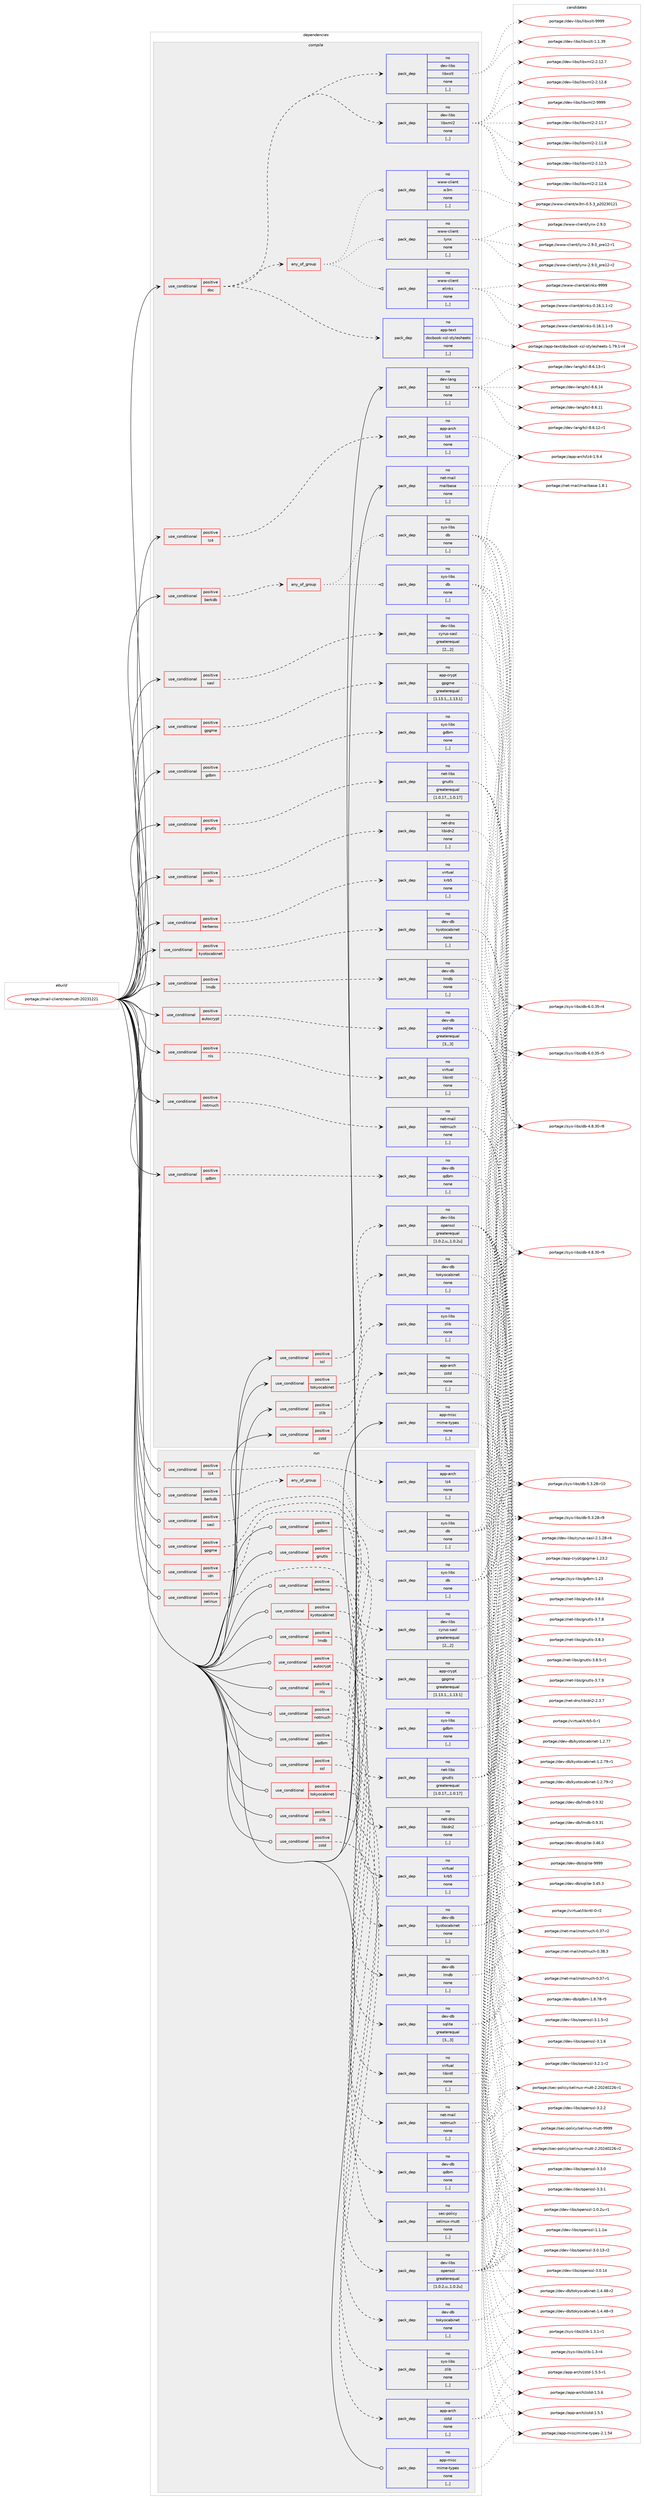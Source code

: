 digraph prolog {

# *************
# Graph options
# *************

newrank=true;
concentrate=true;
compound=true;
graph [rankdir=LR,fontname=Helvetica,fontsize=10,ranksep=1.5];#, ranksep=2.5, nodesep=0.2];
edge  [arrowhead=vee];
node  [fontname=Helvetica,fontsize=10];

# **********
# The ebuild
# **********

subgraph cluster_leftcol {
color=gray;
rank=same;
label=<<i>ebuild</i>>;
id [label="portage://mail-client/neomutt-20231221", color=red, width=4, href="../mail-client/neomutt-20231221.svg"];
}

# ****************
# The dependencies
# ****************

subgraph cluster_midcol {
color=gray;
label=<<i>dependencies</i>>;
subgraph cluster_compile {
fillcolor="#eeeeee";
style=filled;
label=<<i>compile</i>>;
subgraph cond68108 {
dependency271128 [label=<<TABLE BORDER="0" CELLBORDER="1" CELLSPACING="0" CELLPADDING="4"><TR><TD ROWSPAN="3" CELLPADDING="10">use_conditional</TD></TR><TR><TD>positive</TD></TR><TR><TD>autocrypt</TD></TR></TABLE>>, shape=none, color=red];
subgraph pack200829 {
dependency271129 [label=<<TABLE BORDER="0" CELLBORDER="1" CELLSPACING="0" CELLPADDING="4" WIDTH="220"><TR><TD ROWSPAN="6" CELLPADDING="30">pack_dep</TD></TR><TR><TD WIDTH="110">no</TD></TR><TR><TD>dev-db</TD></TR><TR><TD>sqlite</TD></TR><TR><TD>greaterequal</TD></TR><TR><TD>[3,,,3]</TD></TR></TABLE>>, shape=none, color=blue];
}
dependency271128:e -> dependency271129:w [weight=20,style="dashed",arrowhead="vee"];
}
id:e -> dependency271128:w [weight=20,style="solid",arrowhead="vee"];
subgraph cond68109 {
dependency271130 [label=<<TABLE BORDER="0" CELLBORDER="1" CELLSPACING="0" CELLPADDING="4"><TR><TD ROWSPAN="3" CELLPADDING="10">use_conditional</TD></TR><TR><TD>positive</TD></TR><TR><TD>berkdb</TD></TR></TABLE>>, shape=none, color=red];
subgraph any2038 {
dependency271131 [label=<<TABLE BORDER="0" CELLBORDER="1" CELLSPACING="0" CELLPADDING="4"><TR><TD CELLPADDING="10">any_of_group</TD></TR></TABLE>>, shape=none, color=red];subgraph pack200830 {
dependency271132 [label=<<TABLE BORDER="0" CELLBORDER="1" CELLSPACING="0" CELLPADDING="4" WIDTH="220"><TR><TD ROWSPAN="6" CELLPADDING="30">pack_dep</TD></TR><TR><TD WIDTH="110">no</TD></TR><TR><TD>sys-libs</TD></TR><TR><TD>db</TD></TR><TR><TD>none</TD></TR><TR><TD>[,,]</TD></TR></TABLE>>, shape=none, color=blue];
}
dependency271131:e -> dependency271132:w [weight=20,style="dotted",arrowhead="oinv"];
subgraph pack200831 {
dependency271133 [label=<<TABLE BORDER="0" CELLBORDER="1" CELLSPACING="0" CELLPADDING="4" WIDTH="220"><TR><TD ROWSPAN="6" CELLPADDING="30">pack_dep</TD></TR><TR><TD WIDTH="110">no</TD></TR><TR><TD>sys-libs</TD></TR><TR><TD>db</TD></TR><TR><TD>none</TD></TR><TR><TD>[,,]</TD></TR></TABLE>>, shape=none, color=blue];
}
dependency271131:e -> dependency271133:w [weight=20,style="dotted",arrowhead="oinv"];
}
dependency271130:e -> dependency271131:w [weight=20,style="dashed",arrowhead="vee"];
}
id:e -> dependency271130:w [weight=20,style="solid",arrowhead="vee"];
subgraph cond68110 {
dependency271134 [label=<<TABLE BORDER="0" CELLBORDER="1" CELLSPACING="0" CELLPADDING="4"><TR><TD ROWSPAN="3" CELLPADDING="10">use_conditional</TD></TR><TR><TD>positive</TD></TR><TR><TD>doc</TD></TR></TABLE>>, shape=none, color=red];
subgraph pack200832 {
dependency271135 [label=<<TABLE BORDER="0" CELLBORDER="1" CELLSPACING="0" CELLPADDING="4" WIDTH="220"><TR><TD ROWSPAN="6" CELLPADDING="30">pack_dep</TD></TR><TR><TD WIDTH="110">no</TD></TR><TR><TD>dev-libs</TD></TR><TR><TD>libxml2</TD></TR><TR><TD>none</TD></TR><TR><TD>[,,]</TD></TR></TABLE>>, shape=none, color=blue];
}
dependency271134:e -> dependency271135:w [weight=20,style="dashed",arrowhead="vee"];
subgraph pack200833 {
dependency271136 [label=<<TABLE BORDER="0" CELLBORDER="1" CELLSPACING="0" CELLPADDING="4" WIDTH="220"><TR><TD ROWSPAN="6" CELLPADDING="30">pack_dep</TD></TR><TR><TD WIDTH="110">no</TD></TR><TR><TD>dev-libs</TD></TR><TR><TD>libxslt</TD></TR><TR><TD>none</TD></TR><TR><TD>[,,]</TD></TR></TABLE>>, shape=none, color=blue];
}
dependency271134:e -> dependency271136:w [weight=20,style="dashed",arrowhead="vee"];
subgraph pack200834 {
dependency271137 [label=<<TABLE BORDER="0" CELLBORDER="1" CELLSPACING="0" CELLPADDING="4" WIDTH="220"><TR><TD ROWSPAN="6" CELLPADDING="30">pack_dep</TD></TR><TR><TD WIDTH="110">no</TD></TR><TR><TD>app-text</TD></TR><TR><TD>docbook-xsl-stylesheets</TD></TR><TR><TD>none</TD></TR><TR><TD>[,,]</TD></TR></TABLE>>, shape=none, color=blue];
}
dependency271134:e -> dependency271137:w [weight=20,style="dashed",arrowhead="vee"];
subgraph any2039 {
dependency271138 [label=<<TABLE BORDER="0" CELLBORDER="1" CELLSPACING="0" CELLPADDING="4"><TR><TD CELLPADDING="10">any_of_group</TD></TR></TABLE>>, shape=none, color=red];subgraph pack200835 {
dependency271139 [label=<<TABLE BORDER="0" CELLBORDER="1" CELLSPACING="0" CELLPADDING="4" WIDTH="220"><TR><TD ROWSPAN="6" CELLPADDING="30">pack_dep</TD></TR><TR><TD WIDTH="110">no</TD></TR><TR><TD>www-client</TD></TR><TR><TD>lynx</TD></TR><TR><TD>none</TD></TR><TR><TD>[,,]</TD></TR></TABLE>>, shape=none, color=blue];
}
dependency271138:e -> dependency271139:w [weight=20,style="dotted",arrowhead="oinv"];
subgraph pack200836 {
dependency271140 [label=<<TABLE BORDER="0" CELLBORDER="1" CELLSPACING="0" CELLPADDING="4" WIDTH="220"><TR><TD ROWSPAN="6" CELLPADDING="30">pack_dep</TD></TR><TR><TD WIDTH="110">no</TD></TR><TR><TD>www-client</TD></TR><TR><TD>w3m</TD></TR><TR><TD>none</TD></TR><TR><TD>[,,]</TD></TR></TABLE>>, shape=none, color=blue];
}
dependency271138:e -> dependency271140:w [weight=20,style="dotted",arrowhead="oinv"];
subgraph pack200837 {
dependency271141 [label=<<TABLE BORDER="0" CELLBORDER="1" CELLSPACING="0" CELLPADDING="4" WIDTH="220"><TR><TD ROWSPAN="6" CELLPADDING="30">pack_dep</TD></TR><TR><TD WIDTH="110">no</TD></TR><TR><TD>www-client</TD></TR><TR><TD>elinks</TD></TR><TR><TD>none</TD></TR><TR><TD>[,,]</TD></TR></TABLE>>, shape=none, color=blue];
}
dependency271138:e -> dependency271141:w [weight=20,style="dotted",arrowhead="oinv"];
}
dependency271134:e -> dependency271138:w [weight=20,style="dashed",arrowhead="vee"];
}
id:e -> dependency271134:w [weight=20,style="solid",arrowhead="vee"];
subgraph cond68111 {
dependency271142 [label=<<TABLE BORDER="0" CELLBORDER="1" CELLSPACING="0" CELLPADDING="4"><TR><TD ROWSPAN="3" CELLPADDING="10">use_conditional</TD></TR><TR><TD>positive</TD></TR><TR><TD>gdbm</TD></TR></TABLE>>, shape=none, color=red];
subgraph pack200838 {
dependency271143 [label=<<TABLE BORDER="0" CELLBORDER="1" CELLSPACING="0" CELLPADDING="4" WIDTH="220"><TR><TD ROWSPAN="6" CELLPADDING="30">pack_dep</TD></TR><TR><TD WIDTH="110">no</TD></TR><TR><TD>sys-libs</TD></TR><TR><TD>gdbm</TD></TR><TR><TD>none</TD></TR><TR><TD>[,,]</TD></TR></TABLE>>, shape=none, color=blue];
}
dependency271142:e -> dependency271143:w [weight=20,style="dashed",arrowhead="vee"];
}
id:e -> dependency271142:w [weight=20,style="solid",arrowhead="vee"];
subgraph cond68112 {
dependency271144 [label=<<TABLE BORDER="0" CELLBORDER="1" CELLSPACING="0" CELLPADDING="4"><TR><TD ROWSPAN="3" CELLPADDING="10">use_conditional</TD></TR><TR><TD>positive</TD></TR><TR><TD>gnutls</TD></TR></TABLE>>, shape=none, color=red];
subgraph pack200839 {
dependency271145 [label=<<TABLE BORDER="0" CELLBORDER="1" CELLSPACING="0" CELLPADDING="4" WIDTH="220"><TR><TD ROWSPAN="6" CELLPADDING="30">pack_dep</TD></TR><TR><TD WIDTH="110">no</TD></TR><TR><TD>net-libs</TD></TR><TR><TD>gnutls</TD></TR><TR><TD>greaterequal</TD></TR><TR><TD>[1.0.17,,,1.0.17]</TD></TR></TABLE>>, shape=none, color=blue];
}
dependency271144:e -> dependency271145:w [weight=20,style="dashed",arrowhead="vee"];
}
id:e -> dependency271144:w [weight=20,style="solid",arrowhead="vee"];
subgraph cond68113 {
dependency271146 [label=<<TABLE BORDER="0" CELLBORDER="1" CELLSPACING="0" CELLPADDING="4"><TR><TD ROWSPAN="3" CELLPADDING="10">use_conditional</TD></TR><TR><TD>positive</TD></TR><TR><TD>gpgme</TD></TR></TABLE>>, shape=none, color=red];
subgraph pack200840 {
dependency271147 [label=<<TABLE BORDER="0" CELLBORDER="1" CELLSPACING="0" CELLPADDING="4" WIDTH="220"><TR><TD ROWSPAN="6" CELLPADDING="30">pack_dep</TD></TR><TR><TD WIDTH="110">no</TD></TR><TR><TD>app-crypt</TD></TR><TR><TD>gpgme</TD></TR><TR><TD>greaterequal</TD></TR><TR><TD>[1.13.1,,,1.13.1]</TD></TR></TABLE>>, shape=none, color=blue];
}
dependency271146:e -> dependency271147:w [weight=20,style="dashed",arrowhead="vee"];
}
id:e -> dependency271146:w [weight=20,style="solid",arrowhead="vee"];
subgraph cond68114 {
dependency271148 [label=<<TABLE BORDER="0" CELLBORDER="1" CELLSPACING="0" CELLPADDING="4"><TR><TD ROWSPAN="3" CELLPADDING="10">use_conditional</TD></TR><TR><TD>positive</TD></TR><TR><TD>idn</TD></TR></TABLE>>, shape=none, color=red];
subgraph pack200841 {
dependency271149 [label=<<TABLE BORDER="0" CELLBORDER="1" CELLSPACING="0" CELLPADDING="4" WIDTH="220"><TR><TD ROWSPAN="6" CELLPADDING="30">pack_dep</TD></TR><TR><TD WIDTH="110">no</TD></TR><TR><TD>net-dns</TD></TR><TR><TD>libidn2</TD></TR><TR><TD>none</TD></TR><TR><TD>[,,]</TD></TR></TABLE>>, shape=none, color=blue];
}
dependency271148:e -> dependency271149:w [weight=20,style="dashed",arrowhead="vee"];
}
id:e -> dependency271148:w [weight=20,style="solid",arrowhead="vee"];
subgraph cond68115 {
dependency271150 [label=<<TABLE BORDER="0" CELLBORDER="1" CELLSPACING="0" CELLPADDING="4"><TR><TD ROWSPAN="3" CELLPADDING="10">use_conditional</TD></TR><TR><TD>positive</TD></TR><TR><TD>kerberos</TD></TR></TABLE>>, shape=none, color=red];
subgraph pack200842 {
dependency271151 [label=<<TABLE BORDER="0" CELLBORDER="1" CELLSPACING="0" CELLPADDING="4" WIDTH="220"><TR><TD ROWSPAN="6" CELLPADDING="30">pack_dep</TD></TR><TR><TD WIDTH="110">no</TD></TR><TR><TD>virtual</TD></TR><TR><TD>krb5</TD></TR><TR><TD>none</TD></TR><TR><TD>[,,]</TD></TR></TABLE>>, shape=none, color=blue];
}
dependency271150:e -> dependency271151:w [weight=20,style="dashed",arrowhead="vee"];
}
id:e -> dependency271150:w [weight=20,style="solid",arrowhead="vee"];
subgraph cond68116 {
dependency271152 [label=<<TABLE BORDER="0" CELLBORDER="1" CELLSPACING="0" CELLPADDING="4"><TR><TD ROWSPAN="3" CELLPADDING="10">use_conditional</TD></TR><TR><TD>positive</TD></TR><TR><TD>kyotocabinet</TD></TR></TABLE>>, shape=none, color=red];
subgraph pack200843 {
dependency271153 [label=<<TABLE BORDER="0" CELLBORDER="1" CELLSPACING="0" CELLPADDING="4" WIDTH="220"><TR><TD ROWSPAN="6" CELLPADDING="30">pack_dep</TD></TR><TR><TD WIDTH="110">no</TD></TR><TR><TD>dev-db</TD></TR><TR><TD>kyotocabinet</TD></TR><TR><TD>none</TD></TR><TR><TD>[,,]</TD></TR></TABLE>>, shape=none, color=blue];
}
dependency271152:e -> dependency271153:w [weight=20,style="dashed",arrowhead="vee"];
}
id:e -> dependency271152:w [weight=20,style="solid",arrowhead="vee"];
subgraph cond68117 {
dependency271154 [label=<<TABLE BORDER="0" CELLBORDER="1" CELLSPACING="0" CELLPADDING="4"><TR><TD ROWSPAN="3" CELLPADDING="10">use_conditional</TD></TR><TR><TD>positive</TD></TR><TR><TD>lmdb</TD></TR></TABLE>>, shape=none, color=red];
subgraph pack200844 {
dependency271155 [label=<<TABLE BORDER="0" CELLBORDER="1" CELLSPACING="0" CELLPADDING="4" WIDTH="220"><TR><TD ROWSPAN="6" CELLPADDING="30">pack_dep</TD></TR><TR><TD WIDTH="110">no</TD></TR><TR><TD>dev-db</TD></TR><TR><TD>lmdb</TD></TR><TR><TD>none</TD></TR><TR><TD>[,,]</TD></TR></TABLE>>, shape=none, color=blue];
}
dependency271154:e -> dependency271155:w [weight=20,style="dashed",arrowhead="vee"];
}
id:e -> dependency271154:w [weight=20,style="solid",arrowhead="vee"];
subgraph cond68118 {
dependency271156 [label=<<TABLE BORDER="0" CELLBORDER="1" CELLSPACING="0" CELLPADDING="4"><TR><TD ROWSPAN="3" CELLPADDING="10">use_conditional</TD></TR><TR><TD>positive</TD></TR><TR><TD>lz4</TD></TR></TABLE>>, shape=none, color=red];
subgraph pack200845 {
dependency271157 [label=<<TABLE BORDER="0" CELLBORDER="1" CELLSPACING="0" CELLPADDING="4" WIDTH="220"><TR><TD ROWSPAN="6" CELLPADDING="30">pack_dep</TD></TR><TR><TD WIDTH="110">no</TD></TR><TR><TD>app-arch</TD></TR><TR><TD>lz4</TD></TR><TR><TD>none</TD></TR><TR><TD>[,,]</TD></TR></TABLE>>, shape=none, color=blue];
}
dependency271156:e -> dependency271157:w [weight=20,style="dashed",arrowhead="vee"];
}
id:e -> dependency271156:w [weight=20,style="solid",arrowhead="vee"];
subgraph cond68119 {
dependency271158 [label=<<TABLE BORDER="0" CELLBORDER="1" CELLSPACING="0" CELLPADDING="4"><TR><TD ROWSPAN="3" CELLPADDING="10">use_conditional</TD></TR><TR><TD>positive</TD></TR><TR><TD>nls</TD></TR></TABLE>>, shape=none, color=red];
subgraph pack200846 {
dependency271159 [label=<<TABLE BORDER="0" CELLBORDER="1" CELLSPACING="0" CELLPADDING="4" WIDTH="220"><TR><TD ROWSPAN="6" CELLPADDING="30">pack_dep</TD></TR><TR><TD WIDTH="110">no</TD></TR><TR><TD>virtual</TD></TR><TR><TD>libintl</TD></TR><TR><TD>none</TD></TR><TR><TD>[,,]</TD></TR></TABLE>>, shape=none, color=blue];
}
dependency271158:e -> dependency271159:w [weight=20,style="dashed",arrowhead="vee"];
}
id:e -> dependency271158:w [weight=20,style="solid",arrowhead="vee"];
subgraph cond68120 {
dependency271160 [label=<<TABLE BORDER="0" CELLBORDER="1" CELLSPACING="0" CELLPADDING="4"><TR><TD ROWSPAN="3" CELLPADDING="10">use_conditional</TD></TR><TR><TD>positive</TD></TR><TR><TD>notmuch</TD></TR></TABLE>>, shape=none, color=red];
subgraph pack200847 {
dependency271161 [label=<<TABLE BORDER="0" CELLBORDER="1" CELLSPACING="0" CELLPADDING="4" WIDTH="220"><TR><TD ROWSPAN="6" CELLPADDING="30">pack_dep</TD></TR><TR><TD WIDTH="110">no</TD></TR><TR><TD>net-mail</TD></TR><TR><TD>notmuch</TD></TR><TR><TD>none</TD></TR><TR><TD>[,,]</TD></TR></TABLE>>, shape=none, color=blue];
}
dependency271160:e -> dependency271161:w [weight=20,style="dashed",arrowhead="vee"];
}
id:e -> dependency271160:w [weight=20,style="solid",arrowhead="vee"];
subgraph cond68121 {
dependency271162 [label=<<TABLE BORDER="0" CELLBORDER="1" CELLSPACING="0" CELLPADDING="4"><TR><TD ROWSPAN="3" CELLPADDING="10">use_conditional</TD></TR><TR><TD>positive</TD></TR><TR><TD>qdbm</TD></TR></TABLE>>, shape=none, color=red];
subgraph pack200848 {
dependency271163 [label=<<TABLE BORDER="0" CELLBORDER="1" CELLSPACING="0" CELLPADDING="4" WIDTH="220"><TR><TD ROWSPAN="6" CELLPADDING="30">pack_dep</TD></TR><TR><TD WIDTH="110">no</TD></TR><TR><TD>dev-db</TD></TR><TR><TD>qdbm</TD></TR><TR><TD>none</TD></TR><TR><TD>[,,]</TD></TR></TABLE>>, shape=none, color=blue];
}
dependency271162:e -> dependency271163:w [weight=20,style="dashed",arrowhead="vee"];
}
id:e -> dependency271162:w [weight=20,style="solid",arrowhead="vee"];
subgraph cond68122 {
dependency271164 [label=<<TABLE BORDER="0" CELLBORDER="1" CELLSPACING="0" CELLPADDING="4"><TR><TD ROWSPAN="3" CELLPADDING="10">use_conditional</TD></TR><TR><TD>positive</TD></TR><TR><TD>sasl</TD></TR></TABLE>>, shape=none, color=red];
subgraph pack200849 {
dependency271165 [label=<<TABLE BORDER="0" CELLBORDER="1" CELLSPACING="0" CELLPADDING="4" WIDTH="220"><TR><TD ROWSPAN="6" CELLPADDING="30">pack_dep</TD></TR><TR><TD WIDTH="110">no</TD></TR><TR><TD>dev-libs</TD></TR><TR><TD>cyrus-sasl</TD></TR><TR><TD>greaterequal</TD></TR><TR><TD>[2,,,2]</TD></TR></TABLE>>, shape=none, color=blue];
}
dependency271164:e -> dependency271165:w [weight=20,style="dashed",arrowhead="vee"];
}
id:e -> dependency271164:w [weight=20,style="solid",arrowhead="vee"];
subgraph cond68123 {
dependency271166 [label=<<TABLE BORDER="0" CELLBORDER="1" CELLSPACING="0" CELLPADDING="4"><TR><TD ROWSPAN="3" CELLPADDING="10">use_conditional</TD></TR><TR><TD>positive</TD></TR><TR><TD>ssl</TD></TR></TABLE>>, shape=none, color=red];
subgraph pack200850 {
dependency271167 [label=<<TABLE BORDER="0" CELLBORDER="1" CELLSPACING="0" CELLPADDING="4" WIDTH="220"><TR><TD ROWSPAN="6" CELLPADDING="30">pack_dep</TD></TR><TR><TD WIDTH="110">no</TD></TR><TR><TD>dev-libs</TD></TR><TR><TD>openssl</TD></TR><TR><TD>greaterequal</TD></TR><TR><TD>[1.0.2,u,,1.0.2u]</TD></TR></TABLE>>, shape=none, color=blue];
}
dependency271166:e -> dependency271167:w [weight=20,style="dashed",arrowhead="vee"];
}
id:e -> dependency271166:w [weight=20,style="solid",arrowhead="vee"];
subgraph cond68124 {
dependency271168 [label=<<TABLE BORDER="0" CELLBORDER="1" CELLSPACING="0" CELLPADDING="4"><TR><TD ROWSPAN="3" CELLPADDING="10">use_conditional</TD></TR><TR><TD>positive</TD></TR><TR><TD>tokyocabinet</TD></TR></TABLE>>, shape=none, color=red];
subgraph pack200851 {
dependency271169 [label=<<TABLE BORDER="0" CELLBORDER="1" CELLSPACING="0" CELLPADDING="4" WIDTH="220"><TR><TD ROWSPAN="6" CELLPADDING="30">pack_dep</TD></TR><TR><TD WIDTH="110">no</TD></TR><TR><TD>dev-db</TD></TR><TR><TD>tokyocabinet</TD></TR><TR><TD>none</TD></TR><TR><TD>[,,]</TD></TR></TABLE>>, shape=none, color=blue];
}
dependency271168:e -> dependency271169:w [weight=20,style="dashed",arrowhead="vee"];
}
id:e -> dependency271168:w [weight=20,style="solid",arrowhead="vee"];
subgraph cond68125 {
dependency271170 [label=<<TABLE BORDER="0" CELLBORDER="1" CELLSPACING="0" CELLPADDING="4"><TR><TD ROWSPAN="3" CELLPADDING="10">use_conditional</TD></TR><TR><TD>positive</TD></TR><TR><TD>zlib</TD></TR></TABLE>>, shape=none, color=red];
subgraph pack200852 {
dependency271171 [label=<<TABLE BORDER="0" CELLBORDER="1" CELLSPACING="0" CELLPADDING="4" WIDTH="220"><TR><TD ROWSPAN="6" CELLPADDING="30">pack_dep</TD></TR><TR><TD WIDTH="110">no</TD></TR><TR><TD>sys-libs</TD></TR><TR><TD>zlib</TD></TR><TR><TD>none</TD></TR><TR><TD>[,,]</TD></TR></TABLE>>, shape=none, color=blue];
}
dependency271170:e -> dependency271171:w [weight=20,style="dashed",arrowhead="vee"];
}
id:e -> dependency271170:w [weight=20,style="solid",arrowhead="vee"];
subgraph cond68126 {
dependency271172 [label=<<TABLE BORDER="0" CELLBORDER="1" CELLSPACING="0" CELLPADDING="4"><TR><TD ROWSPAN="3" CELLPADDING="10">use_conditional</TD></TR><TR><TD>positive</TD></TR><TR><TD>zstd</TD></TR></TABLE>>, shape=none, color=red];
subgraph pack200853 {
dependency271173 [label=<<TABLE BORDER="0" CELLBORDER="1" CELLSPACING="0" CELLPADDING="4" WIDTH="220"><TR><TD ROWSPAN="6" CELLPADDING="30">pack_dep</TD></TR><TR><TD WIDTH="110">no</TD></TR><TR><TD>app-arch</TD></TR><TR><TD>zstd</TD></TR><TR><TD>none</TD></TR><TR><TD>[,,]</TD></TR></TABLE>>, shape=none, color=blue];
}
dependency271172:e -> dependency271173:w [weight=20,style="dashed",arrowhead="vee"];
}
id:e -> dependency271172:w [weight=20,style="solid",arrowhead="vee"];
subgraph pack200854 {
dependency271174 [label=<<TABLE BORDER="0" CELLBORDER="1" CELLSPACING="0" CELLPADDING="4" WIDTH="220"><TR><TD ROWSPAN="6" CELLPADDING="30">pack_dep</TD></TR><TR><TD WIDTH="110">no</TD></TR><TR><TD>app-misc</TD></TR><TR><TD>mime-types</TD></TR><TR><TD>none</TD></TR><TR><TD>[,,]</TD></TR></TABLE>>, shape=none, color=blue];
}
id:e -> dependency271174:w [weight=20,style="solid",arrowhead="vee"];
subgraph pack200855 {
dependency271175 [label=<<TABLE BORDER="0" CELLBORDER="1" CELLSPACING="0" CELLPADDING="4" WIDTH="220"><TR><TD ROWSPAN="6" CELLPADDING="30">pack_dep</TD></TR><TR><TD WIDTH="110">no</TD></TR><TR><TD>dev-lang</TD></TR><TR><TD>tcl</TD></TR><TR><TD>none</TD></TR><TR><TD>[,,]</TD></TR></TABLE>>, shape=none, color=blue];
}
id:e -> dependency271175:w [weight=20,style="solid",arrowhead="vee"];
subgraph pack200856 {
dependency271176 [label=<<TABLE BORDER="0" CELLBORDER="1" CELLSPACING="0" CELLPADDING="4" WIDTH="220"><TR><TD ROWSPAN="6" CELLPADDING="30">pack_dep</TD></TR><TR><TD WIDTH="110">no</TD></TR><TR><TD>net-mail</TD></TR><TR><TD>mailbase</TD></TR><TR><TD>none</TD></TR><TR><TD>[,,]</TD></TR></TABLE>>, shape=none, color=blue];
}
id:e -> dependency271176:w [weight=20,style="solid",arrowhead="vee"];
}
subgraph cluster_compileandrun {
fillcolor="#eeeeee";
style=filled;
label=<<i>compile and run</i>>;
}
subgraph cluster_run {
fillcolor="#eeeeee";
style=filled;
label=<<i>run</i>>;
subgraph cond68127 {
dependency271177 [label=<<TABLE BORDER="0" CELLBORDER="1" CELLSPACING="0" CELLPADDING="4"><TR><TD ROWSPAN="3" CELLPADDING="10">use_conditional</TD></TR><TR><TD>positive</TD></TR><TR><TD>autocrypt</TD></TR></TABLE>>, shape=none, color=red];
subgraph pack200857 {
dependency271178 [label=<<TABLE BORDER="0" CELLBORDER="1" CELLSPACING="0" CELLPADDING="4" WIDTH="220"><TR><TD ROWSPAN="6" CELLPADDING="30">pack_dep</TD></TR><TR><TD WIDTH="110">no</TD></TR><TR><TD>dev-db</TD></TR><TR><TD>sqlite</TD></TR><TR><TD>greaterequal</TD></TR><TR><TD>[3,,,3]</TD></TR></TABLE>>, shape=none, color=blue];
}
dependency271177:e -> dependency271178:w [weight=20,style="dashed",arrowhead="vee"];
}
id:e -> dependency271177:w [weight=20,style="solid",arrowhead="odot"];
subgraph cond68128 {
dependency271179 [label=<<TABLE BORDER="0" CELLBORDER="1" CELLSPACING="0" CELLPADDING="4"><TR><TD ROWSPAN="3" CELLPADDING="10">use_conditional</TD></TR><TR><TD>positive</TD></TR><TR><TD>berkdb</TD></TR></TABLE>>, shape=none, color=red];
subgraph any2040 {
dependency271180 [label=<<TABLE BORDER="0" CELLBORDER="1" CELLSPACING="0" CELLPADDING="4"><TR><TD CELLPADDING="10">any_of_group</TD></TR></TABLE>>, shape=none, color=red];subgraph pack200858 {
dependency271181 [label=<<TABLE BORDER="0" CELLBORDER="1" CELLSPACING="0" CELLPADDING="4" WIDTH="220"><TR><TD ROWSPAN="6" CELLPADDING="30">pack_dep</TD></TR><TR><TD WIDTH="110">no</TD></TR><TR><TD>sys-libs</TD></TR><TR><TD>db</TD></TR><TR><TD>none</TD></TR><TR><TD>[,,]</TD></TR></TABLE>>, shape=none, color=blue];
}
dependency271180:e -> dependency271181:w [weight=20,style="dotted",arrowhead="oinv"];
subgraph pack200859 {
dependency271182 [label=<<TABLE BORDER="0" CELLBORDER="1" CELLSPACING="0" CELLPADDING="4" WIDTH="220"><TR><TD ROWSPAN="6" CELLPADDING="30">pack_dep</TD></TR><TR><TD WIDTH="110">no</TD></TR><TR><TD>sys-libs</TD></TR><TR><TD>db</TD></TR><TR><TD>none</TD></TR><TR><TD>[,,]</TD></TR></TABLE>>, shape=none, color=blue];
}
dependency271180:e -> dependency271182:w [weight=20,style="dotted",arrowhead="oinv"];
}
dependency271179:e -> dependency271180:w [weight=20,style="dashed",arrowhead="vee"];
}
id:e -> dependency271179:w [weight=20,style="solid",arrowhead="odot"];
subgraph cond68129 {
dependency271183 [label=<<TABLE BORDER="0" CELLBORDER="1" CELLSPACING="0" CELLPADDING="4"><TR><TD ROWSPAN="3" CELLPADDING="10">use_conditional</TD></TR><TR><TD>positive</TD></TR><TR><TD>gdbm</TD></TR></TABLE>>, shape=none, color=red];
subgraph pack200860 {
dependency271184 [label=<<TABLE BORDER="0" CELLBORDER="1" CELLSPACING="0" CELLPADDING="4" WIDTH="220"><TR><TD ROWSPAN="6" CELLPADDING="30">pack_dep</TD></TR><TR><TD WIDTH="110">no</TD></TR><TR><TD>sys-libs</TD></TR><TR><TD>gdbm</TD></TR><TR><TD>none</TD></TR><TR><TD>[,,]</TD></TR></TABLE>>, shape=none, color=blue];
}
dependency271183:e -> dependency271184:w [weight=20,style="dashed",arrowhead="vee"];
}
id:e -> dependency271183:w [weight=20,style="solid",arrowhead="odot"];
subgraph cond68130 {
dependency271185 [label=<<TABLE BORDER="0" CELLBORDER="1" CELLSPACING="0" CELLPADDING="4"><TR><TD ROWSPAN="3" CELLPADDING="10">use_conditional</TD></TR><TR><TD>positive</TD></TR><TR><TD>gnutls</TD></TR></TABLE>>, shape=none, color=red];
subgraph pack200861 {
dependency271186 [label=<<TABLE BORDER="0" CELLBORDER="1" CELLSPACING="0" CELLPADDING="4" WIDTH="220"><TR><TD ROWSPAN="6" CELLPADDING="30">pack_dep</TD></TR><TR><TD WIDTH="110">no</TD></TR><TR><TD>net-libs</TD></TR><TR><TD>gnutls</TD></TR><TR><TD>greaterequal</TD></TR><TR><TD>[1.0.17,,,1.0.17]</TD></TR></TABLE>>, shape=none, color=blue];
}
dependency271185:e -> dependency271186:w [weight=20,style="dashed",arrowhead="vee"];
}
id:e -> dependency271185:w [weight=20,style="solid",arrowhead="odot"];
subgraph cond68131 {
dependency271187 [label=<<TABLE BORDER="0" CELLBORDER="1" CELLSPACING="0" CELLPADDING="4"><TR><TD ROWSPAN="3" CELLPADDING="10">use_conditional</TD></TR><TR><TD>positive</TD></TR><TR><TD>gpgme</TD></TR></TABLE>>, shape=none, color=red];
subgraph pack200862 {
dependency271188 [label=<<TABLE BORDER="0" CELLBORDER="1" CELLSPACING="0" CELLPADDING="4" WIDTH="220"><TR><TD ROWSPAN="6" CELLPADDING="30">pack_dep</TD></TR><TR><TD WIDTH="110">no</TD></TR><TR><TD>app-crypt</TD></TR><TR><TD>gpgme</TD></TR><TR><TD>greaterequal</TD></TR><TR><TD>[1.13.1,,,1.13.1]</TD></TR></TABLE>>, shape=none, color=blue];
}
dependency271187:e -> dependency271188:w [weight=20,style="dashed",arrowhead="vee"];
}
id:e -> dependency271187:w [weight=20,style="solid",arrowhead="odot"];
subgraph cond68132 {
dependency271189 [label=<<TABLE BORDER="0" CELLBORDER="1" CELLSPACING="0" CELLPADDING="4"><TR><TD ROWSPAN="3" CELLPADDING="10">use_conditional</TD></TR><TR><TD>positive</TD></TR><TR><TD>idn</TD></TR></TABLE>>, shape=none, color=red];
subgraph pack200863 {
dependency271190 [label=<<TABLE BORDER="0" CELLBORDER="1" CELLSPACING="0" CELLPADDING="4" WIDTH="220"><TR><TD ROWSPAN="6" CELLPADDING="30">pack_dep</TD></TR><TR><TD WIDTH="110">no</TD></TR><TR><TD>net-dns</TD></TR><TR><TD>libidn2</TD></TR><TR><TD>none</TD></TR><TR><TD>[,,]</TD></TR></TABLE>>, shape=none, color=blue];
}
dependency271189:e -> dependency271190:w [weight=20,style="dashed",arrowhead="vee"];
}
id:e -> dependency271189:w [weight=20,style="solid",arrowhead="odot"];
subgraph cond68133 {
dependency271191 [label=<<TABLE BORDER="0" CELLBORDER="1" CELLSPACING="0" CELLPADDING="4"><TR><TD ROWSPAN="3" CELLPADDING="10">use_conditional</TD></TR><TR><TD>positive</TD></TR><TR><TD>kerberos</TD></TR></TABLE>>, shape=none, color=red];
subgraph pack200864 {
dependency271192 [label=<<TABLE BORDER="0" CELLBORDER="1" CELLSPACING="0" CELLPADDING="4" WIDTH="220"><TR><TD ROWSPAN="6" CELLPADDING="30">pack_dep</TD></TR><TR><TD WIDTH="110">no</TD></TR><TR><TD>virtual</TD></TR><TR><TD>krb5</TD></TR><TR><TD>none</TD></TR><TR><TD>[,,]</TD></TR></TABLE>>, shape=none, color=blue];
}
dependency271191:e -> dependency271192:w [weight=20,style="dashed",arrowhead="vee"];
}
id:e -> dependency271191:w [weight=20,style="solid",arrowhead="odot"];
subgraph cond68134 {
dependency271193 [label=<<TABLE BORDER="0" CELLBORDER="1" CELLSPACING="0" CELLPADDING="4"><TR><TD ROWSPAN="3" CELLPADDING="10">use_conditional</TD></TR><TR><TD>positive</TD></TR><TR><TD>kyotocabinet</TD></TR></TABLE>>, shape=none, color=red];
subgraph pack200865 {
dependency271194 [label=<<TABLE BORDER="0" CELLBORDER="1" CELLSPACING="0" CELLPADDING="4" WIDTH="220"><TR><TD ROWSPAN="6" CELLPADDING="30">pack_dep</TD></TR><TR><TD WIDTH="110">no</TD></TR><TR><TD>dev-db</TD></TR><TR><TD>kyotocabinet</TD></TR><TR><TD>none</TD></TR><TR><TD>[,,]</TD></TR></TABLE>>, shape=none, color=blue];
}
dependency271193:e -> dependency271194:w [weight=20,style="dashed",arrowhead="vee"];
}
id:e -> dependency271193:w [weight=20,style="solid",arrowhead="odot"];
subgraph cond68135 {
dependency271195 [label=<<TABLE BORDER="0" CELLBORDER="1" CELLSPACING="0" CELLPADDING="4"><TR><TD ROWSPAN="3" CELLPADDING="10">use_conditional</TD></TR><TR><TD>positive</TD></TR><TR><TD>lmdb</TD></TR></TABLE>>, shape=none, color=red];
subgraph pack200866 {
dependency271196 [label=<<TABLE BORDER="0" CELLBORDER="1" CELLSPACING="0" CELLPADDING="4" WIDTH="220"><TR><TD ROWSPAN="6" CELLPADDING="30">pack_dep</TD></TR><TR><TD WIDTH="110">no</TD></TR><TR><TD>dev-db</TD></TR><TR><TD>lmdb</TD></TR><TR><TD>none</TD></TR><TR><TD>[,,]</TD></TR></TABLE>>, shape=none, color=blue];
}
dependency271195:e -> dependency271196:w [weight=20,style="dashed",arrowhead="vee"];
}
id:e -> dependency271195:w [weight=20,style="solid",arrowhead="odot"];
subgraph cond68136 {
dependency271197 [label=<<TABLE BORDER="0" CELLBORDER="1" CELLSPACING="0" CELLPADDING="4"><TR><TD ROWSPAN="3" CELLPADDING="10">use_conditional</TD></TR><TR><TD>positive</TD></TR><TR><TD>lz4</TD></TR></TABLE>>, shape=none, color=red];
subgraph pack200867 {
dependency271198 [label=<<TABLE BORDER="0" CELLBORDER="1" CELLSPACING="0" CELLPADDING="4" WIDTH="220"><TR><TD ROWSPAN="6" CELLPADDING="30">pack_dep</TD></TR><TR><TD WIDTH="110">no</TD></TR><TR><TD>app-arch</TD></TR><TR><TD>lz4</TD></TR><TR><TD>none</TD></TR><TR><TD>[,,]</TD></TR></TABLE>>, shape=none, color=blue];
}
dependency271197:e -> dependency271198:w [weight=20,style="dashed",arrowhead="vee"];
}
id:e -> dependency271197:w [weight=20,style="solid",arrowhead="odot"];
subgraph cond68137 {
dependency271199 [label=<<TABLE BORDER="0" CELLBORDER="1" CELLSPACING="0" CELLPADDING="4"><TR><TD ROWSPAN="3" CELLPADDING="10">use_conditional</TD></TR><TR><TD>positive</TD></TR><TR><TD>nls</TD></TR></TABLE>>, shape=none, color=red];
subgraph pack200868 {
dependency271200 [label=<<TABLE BORDER="0" CELLBORDER="1" CELLSPACING="0" CELLPADDING="4" WIDTH="220"><TR><TD ROWSPAN="6" CELLPADDING="30">pack_dep</TD></TR><TR><TD WIDTH="110">no</TD></TR><TR><TD>virtual</TD></TR><TR><TD>libintl</TD></TR><TR><TD>none</TD></TR><TR><TD>[,,]</TD></TR></TABLE>>, shape=none, color=blue];
}
dependency271199:e -> dependency271200:w [weight=20,style="dashed",arrowhead="vee"];
}
id:e -> dependency271199:w [weight=20,style="solid",arrowhead="odot"];
subgraph cond68138 {
dependency271201 [label=<<TABLE BORDER="0" CELLBORDER="1" CELLSPACING="0" CELLPADDING="4"><TR><TD ROWSPAN="3" CELLPADDING="10">use_conditional</TD></TR><TR><TD>positive</TD></TR><TR><TD>notmuch</TD></TR></TABLE>>, shape=none, color=red];
subgraph pack200869 {
dependency271202 [label=<<TABLE BORDER="0" CELLBORDER="1" CELLSPACING="0" CELLPADDING="4" WIDTH="220"><TR><TD ROWSPAN="6" CELLPADDING="30">pack_dep</TD></TR><TR><TD WIDTH="110">no</TD></TR><TR><TD>net-mail</TD></TR><TR><TD>notmuch</TD></TR><TR><TD>none</TD></TR><TR><TD>[,,]</TD></TR></TABLE>>, shape=none, color=blue];
}
dependency271201:e -> dependency271202:w [weight=20,style="dashed",arrowhead="vee"];
}
id:e -> dependency271201:w [weight=20,style="solid",arrowhead="odot"];
subgraph cond68139 {
dependency271203 [label=<<TABLE BORDER="0" CELLBORDER="1" CELLSPACING="0" CELLPADDING="4"><TR><TD ROWSPAN="3" CELLPADDING="10">use_conditional</TD></TR><TR><TD>positive</TD></TR><TR><TD>qdbm</TD></TR></TABLE>>, shape=none, color=red];
subgraph pack200870 {
dependency271204 [label=<<TABLE BORDER="0" CELLBORDER="1" CELLSPACING="0" CELLPADDING="4" WIDTH="220"><TR><TD ROWSPAN="6" CELLPADDING="30">pack_dep</TD></TR><TR><TD WIDTH="110">no</TD></TR><TR><TD>dev-db</TD></TR><TR><TD>qdbm</TD></TR><TR><TD>none</TD></TR><TR><TD>[,,]</TD></TR></TABLE>>, shape=none, color=blue];
}
dependency271203:e -> dependency271204:w [weight=20,style="dashed",arrowhead="vee"];
}
id:e -> dependency271203:w [weight=20,style="solid",arrowhead="odot"];
subgraph cond68140 {
dependency271205 [label=<<TABLE BORDER="0" CELLBORDER="1" CELLSPACING="0" CELLPADDING="4"><TR><TD ROWSPAN="3" CELLPADDING="10">use_conditional</TD></TR><TR><TD>positive</TD></TR><TR><TD>sasl</TD></TR></TABLE>>, shape=none, color=red];
subgraph pack200871 {
dependency271206 [label=<<TABLE BORDER="0" CELLBORDER="1" CELLSPACING="0" CELLPADDING="4" WIDTH="220"><TR><TD ROWSPAN="6" CELLPADDING="30">pack_dep</TD></TR><TR><TD WIDTH="110">no</TD></TR><TR><TD>dev-libs</TD></TR><TR><TD>cyrus-sasl</TD></TR><TR><TD>greaterequal</TD></TR><TR><TD>[2,,,2]</TD></TR></TABLE>>, shape=none, color=blue];
}
dependency271205:e -> dependency271206:w [weight=20,style="dashed",arrowhead="vee"];
}
id:e -> dependency271205:w [weight=20,style="solid",arrowhead="odot"];
subgraph cond68141 {
dependency271207 [label=<<TABLE BORDER="0" CELLBORDER="1" CELLSPACING="0" CELLPADDING="4"><TR><TD ROWSPAN="3" CELLPADDING="10">use_conditional</TD></TR><TR><TD>positive</TD></TR><TR><TD>selinux</TD></TR></TABLE>>, shape=none, color=red];
subgraph pack200872 {
dependency271208 [label=<<TABLE BORDER="0" CELLBORDER="1" CELLSPACING="0" CELLPADDING="4" WIDTH="220"><TR><TD ROWSPAN="6" CELLPADDING="30">pack_dep</TD></TR><TR><TD WIDTH="110">no</TD></TR><TR><TD>sec-policy</TD></TR><TR><TD>selinux-mutt</TD></TR><TR><TD>none</TD></TR><TR><TD>[,,]</TD></TR></TABLE>>, shape=none, color=blue];
}
dependency271207:e -> dependency271208:w [weight=20,style="dashed",arrowhead="vee"];
}
id:e -> dependency271207:w [weight=20,style="solid",arrowhead="odot"];
subgraph cond68142 {
dependency271209 [label=<<TABLE BORDER="0" CELLBORDER="1" CELLSPACING="0" CELLPADDING="4"><TR><TD ROWSPAN="3" CELLPADDING="10">use_conditional</TD></TR><TR><TD>positive</TD></TR><TR><TD>ssl</TD></TR></TABLE>>, shape=none, color=red];
subgraph pack200873 {
dependency271210 [label=<<TABLE BORDER="0" CELLBORDER="1" CELLSPACING="0" CELLPADDING="4" WIDTH="220"><TR><TD ROWSPAN="6" CELLPADDING="30">pack_dep</TD></TR><TR><TD WIDTH="110">no</TD></TR><TR><TD>dev-libs</TD></TR><TR><TD>openssl</TD></TR><TR><TD>greaterequal</TD></TR><TR><TD>[1.0.2,u,,1.0.2u]</TD></TR></TABLE>>, shape=none, color=blue];
}
dependency271209:e -> dependency271210:w [weight=20,style="dashed",arrowhead="vee"];
}
id:e -> dependency271209:w [weight=20,style="solid",arrowhead="odot"];
subgraph cond68143 {
dependency271211 [label=<<TABLE BORDER="0" CELLBORDER="1" CELLSPACING="0" CELLPADDING="4"><TR><TD ROWSPAN="3" CELLPADDING="10">use_conditional</TD></TR><TR><TD>positive</TD></TR><TR><TD>tokyocabinet</TD></TR></TABLE>>, shape=none, color=red];
subgraph pack200874 {
dependency271212 [label=<<TABLE BORDER="0" CELLBORDER="1" CELLSPACING="0" CELLPADDING="4" WIDTH="220"><TR><TD ROWSPAN="6" CELLPADDING="30">pack_dep</TD></TR><TR><TD WIDTH="110">no</TD></TR><TR><TD>dev-db</TD></TR><TR><TD>tokyocabinet</TD></TR><TR><TD>none</TD></TR><TR><TD>[,,]</TD></TR></TABLE>>, shape=none, color=blue];
}
dependency271211:e -> dependency271212:w [weight=20,style="dashed",arrowhead="vee"];
}
id:e -> dependency271211:w [weight=20,style="solid",arrowhead="odot"];
subgraph cond68144 {
dependency271213 [label=<<TABLE BORDER="0" CELLBORDER="1" CELLSPACING="0" CELLPADDING="4"><TR><TD ROWSPAN="3" CELLPADDING="10">use_conditional</TD></TR><TR><TD>positive</TD></TR><TR><TD>zlib</TD></TR></TABLE>>, shape=none, color=red];
subgraph pack200875 {
dependency271214 [label=<<TABLE BORDER="0" CELLBORDER="1" CELLSPACING="0" CELLPADDING="4" WIDTH="220"><TR><TD ROWSPAN="6" CELLPADDING="30">pack_dep</TD></TR><TR><TD WIDTH="110">no</TD></TR><TR><TD>sys-libs</TD></TR><TR><TD>zlib</TD></TR><TR><TD>none</TD></TR><TR><TD>[,,]</TD></TR></TABLE>>, shape=none, color=blue];
}
dependency271213:e -> dependency271214:w [weight=20,style="dashed",arrowhead="vee"];
}
id:e -> dependency271213:w [weight=20,style="solid",arrowhead="odot"];
subgraph cond68145 {
dependency271215 [label=<<TABLE BORDER="0" CELLBORDER="1" CELLSPACING="0" CELLPADDING="4"><TR><TD ROWSPAN="3" CELLPADDING="10">use_conditional</TD></TR><TR><TD>positive</TD></TR><TR><TD>zstd</TD></TR></TABLE>>, shape=none, color=red];
subgraph pack200876 {
dependency271216 [label=<<TABLE BORDER="0" CELLBORDER="1" CELLSPACING="0" CELLPADDING="4" WIDTH="220"><TR><TD ROWSPAN="6" CELLPADDING="30">pack_dep</TD></TR><TR><TD WIDTH="110">no</TD></TR><TR><TD>app-arch</TD></TR><TR><TD>zstd</TD></TR><TR><TD>none</TD></TR><TR><TD>[,,]</TD></TR></TABLE>>, shape=none, color=blue];
}
dependency271215:e -> dependency271216:w [weight=20,style="dashed",arrowhead="vee"];
}
id:e -> dependency271215:w [weight=20,style="solid",arrowhead="odot"];
subgraph pack200877 {
dependency271217 [label=<<TABLE BORDER="0" CELLBORDER="1" CELLSPACING="0" CELLPADDING="4" WIDTH="220"><TR><TD ROWSPAN="6" CELLPADDING="30">pack_dep</TD></TR><TR><TD WIDTH="110">no</TD></TR><TR><TD>app-misc</TD></TR><TR><TD>mime-types</TD></TR><TR><TD>none</TD></TR><TR><TD>[,,]</TD></TR></TABLE>>, shape=none, color=blue];
}
id:e -> dependency271217:w [weight=20,style="solid",arrowhead="odot"];
}
}

# **************
# The candidates
# **************

subgraph cluster_choices {
rank=same;
color=gray;
label=<<i>candidates</i>>;

subgraph choice200829 {
color=black;
nodesep=1;
choice10010111845100984711511310810511610145514652534651 [label="portage://dev-db/sqlite-3.45.3", color=red, width=4,href="../dev-db/sqlite-3.45.3.svg"];
choice10010111845100984711511310810511610145514652544648 [label="portage://dev-db/sqlite-3.46.0", color=red, width=4,href="../dev-db/sqlite-3.46.0.svg"];
choice1001011184510098471151131081051161014557575757 [label="portage://dev-db/sqlite-9999", color=red, width=4,href="../dev-db/sqlite-9999.svg"];
dependency271129:e -> choice10010111845100984711511310810511610145514652534651:w [style=dotted,weight="100"];
dependency271129:e -> choice10010111845100984711511310810511610145514652544648:w [style=dotted,weight="100"];
dependency271129:e -> choice1001011184510098471151131081051161014557575757:w [style=dotted,weight="100"];
}
subgraph choice200830 {
color=black;
nodesep=1;
choice11512111545108105981154710098455246564651484511456 [label="portage://sys-libs/db-4.8.30-r8", color=red, width=4,href="../sys-libs/db-4.8.30-r8.svg"];
choice11512111545108105981154710098455246564651484511457 [label="portage://sys-libs/db-4.8.30-r9", color=red, width=4,href="../sys-libs/db-4.8.30-r9.svg"];
choice1151211154510810598115471009845534651465056451144948 [label="portage://sys-libs/db-5.3.28-r10", color=red, width=4,href="../sys-libs/db-5.3.28-r10.svg"];
choice11512111545108105981154710098455346514650564511457 [label="portage://sys-libs/db-5.3.28-r9", color=red, width=4,href="../sys-libs/db-5.3.28-r9.svg"];
choice11512111545108105981154710098455446484651534511452 [label="portage://sys-libs/db-6.0.35-r4", color=red, width=4,href="../sys-libs/db-6.0.35-r4.svg"];
choice11512111545108105981154710098455446484651534511453 [label="portage://sys-libs/db-6.0.35-r5", color=red, width=4,href="../sys-libs/db-6.0.35-r5.svg"];
dependency271132:e -> choice11512111545108105981154710098455246564651484511456:w [style=dotted,weight="100"];
dependency271132:e -> choice11512111545108105981154710098455246564651484511457:w [style=dotted,weight="100"];
dependency271132:e -> choice1151211154510810598115471009845534651465056451144948:w [style=dotted,weight="100"];
dependency271132:e -> choice11512111545108105981154710098455346514650564511457:w [style=dotted,weight="100"];
dependency271132:e -> choice11512111545108105981154710098455446484651534511452:w [style=dotted,weight="100"];
dependency271132:e -> choice11512111545108105981154710098455446484651534511453:w [style=dotted,weight="100"];
}
subgraph choice200831 {
color=black;
nodesep=1;
choice11512111545108105981154710098455246564651484511456 [label="portage://sys-libs/db-4.8.30-r8", color=red, width=4,href="../sys-libs/db-4.8.30-r8.svg"];
choice11512111545108105981154710098455246564651484511457 [label="portage://sys-libs/db-4.8.30-r9", color=red, width=4,href="../sys-libs/db-4.8.30-r9.svg"];
choice1151211154510810598115471009845534651465056451144948 [label="portage://sys-libs/db-5.3.28-r10", color=red, width=4,href="../sys-libs/db-5.3.28-r10.svg"];
choice11512111545108105981154710098455346514650564511457 [label="portage://sys-libs/db-5.3.28-r9", color=red, width=4,href="../sys-libs/db-5.3.28-r9.svg"];
choice11512111545108105981154710098455446484651534511452 [label="portage://sys-libs/db-6.0.35-r4", color=red, width=4,href="../sys-libs/db-6.0.35-r4.svg"];
choice11512111545108105981154710098455446484651534511453 [label="portage://sys-libs/db-6.0.35-r5", color=red, width=4,href="../sys-libs/db-6.0.35-r5.svg"];
dependency271133:e -> choice11512111545108105981154710098455246564651484511456:w [style=dotted,weight="100"];
dependency271133:e -> choice11512111545108105981154710098455246564651484511457:w [style=dotted,weight="100"];
dependency271133:e -> choice1151211154510810598115471009845534651465056451144948:w [style=dotted,weight="100"];
dependency271133:e -> choice11512111545108105981154710098455346514650564511457:w [style=dotted,weight="100"];
dependency271133:e -> choice11512111545108105981154710098455446484651534511452:w [style=dotted,weight="100"];
dependency271133:e -> choice11512111545108105981154710098455446484651534511453:w [style=dotted,weight="100"];
}
subgraph choice200832 {
color=black;
nodesep=1;
choice100101118451081059811547108105981201091085045504649494655 [label="portage://dev-libs/libxml2-2.11.7", color=red, width=4,href="../dev-libs/libxml2-2.11.7.svg"];
choice100101118451081059811547108105981201091085045504649494656 [label="portage://dev-libs/libxml2-2.11.8", color=red, width=4,href="../dev-libs/libxml2-2.11.8.svg"];
choice100101118451081059811547108105981201091085045504649504653 [label="portage://dev-libs/libxml2-2.12.5", color=red, width=4,href="../dev-libs/libxml2-2.12.5.svg"];
choice100101118451081059811547108105981201091085045504649504654 [label="portage://dev-libs/libxml2-2.12.6", color=red, width=4,href="../dev-libs/libxml2-2.12.6.svg"];
choice100101118451081059811547108105981201091085045504649504655 [label="portage://dev-libs/libxml2-2.12.7", color=red, width=4,href="../dev-libs/libxml2-2.12.7.svg"];
choice100101118451081059811547108105981201091085045504649504656 [label="portage://dev-libs/libxml2-2.12.8", color=red, width=4,href="../dev-libs/libxml2-2.12.8.svg"];
choice10010111845108105981154710810598120109108504557575757 [label="portage://dev-libs/libxml2-9999", color=red, width=4,href="../dev-libs/libxml2-9999.svg"];
dependency271135:e -> choice100101118451081059811547108105981201091085045504649494655:w [style=dotted,weight="100"];
dependency271135:e -> choice100101118451081059811547108105981201091085045504649494656:w [style=dotted,weight="100"];
dependency271135:e -> choice100101118451081059811547108105981201091085045504649504653:w [style=dotted,weight="100"];
dependency271135:e -> choice100101118451081059811547108105981201091085045504649504654:w [style=dotted,weight="100"];
dependency271135:e -> choice100101118451081059811547108105981201091085045504649504655:w [style=dotted,weight="100"];
dependency271135:e -> choice100101118451081059811547108105981201091085045504649504656:w [style=dotted,weight="100"];
dependency271135:e -> choice10010111845108105981154710810598120109108504557575757:w [style=dotted,weight="100"];
}
subgraph choice200833 {
color=black;
nodesep=1;
choice1001011184510810598115471081059812011510811645494649465157 [label="portage://dev-libs/libxslt-1.1.39", color=red, width=4,href="../dev-libs/libxslt-1.1.39.svg"];
choice100101118451081059811547108105981201151081164557575757 [label="portage://dev-libs/libxslt-9999", color=red, width=4,href="../dev-libs/libxslt-9999.svg"];
dependency271136:e -> choice1001011184510810598115471081059812011510811645494649465157:w [style=dotted,weight="100"];
dependency271136:e -> choice100101118451081059811547108105981201151081164557575757:w [style=dotted,weight="100"];
}
subgraph choice200834 {
color=black;
nodesep=1;
choice97112112451161011201164710011199981111111074512011510845115116121108101115104101101116115454946555746494511452 [label="portage://app-text/docbook-xsl-stylesheets-1.79.1-r4", color=red, width=4,href="../app-text/docbook-xsl-stylesheets-1.79.1-r4.svg"];
dependency271137:e -> choice97112112451161011201164710011199981111111074512011510845115116121108101115104101101116115454946555746494511452:w [style=dotted,weight="100"];
}
subgraph choice200835 {
color=black;
nodesep=1;
choice119119119459910810510111011647108121110120455046574648 [label="portage://www-client/lynx-2.9.0", color=red, width=4,href="../www-client/lynx-2.9.0.svg"];
choice1191191194599108105101110116471081211101204550465746489511211410149504511449 [label="portage://www-client/lynx-2.9.0_pre12-r1", color=red, width=4,href="../www-client/lynx-2.9.0_pre12-r1.svg"];
choice1191191194599108105101110116471081211101204550465746489511211410149504511450 [label="portage://www-client/lynx-2.9.0_pre12-r2", color=red, width=4,href="../www-client/lynx-2.9.0_pre12-r2.svg"];
dependency271139:e -> choice119119119459910810510111011647108121110120455046574648:w [style=dotted,weight="100"];
dependency271139:e -> choice1191191194599108105101110116471081211101204550465746489511211410149504511449:w [style=dotted,weight="100"];
dependency271139:e -> choice1191191194599108105101110116471081211101204550465746489511211410149504511450:w [style=dotted,weight="100"];
}
subgraph choice200836 {
color=black;
nodesep=1;
choice11911911945991081051011101164711951109454846534651951125048505148495049 [label="portage://www-client/w3m-0.5.3_p20230121", color=red, width=4,href="../www-client/w3m-0.5.3_p20230121.svg"];
dependency271140:e -> choice11911911945991081051011101164711951109454846534651951125048505148495049:w [style=dotted,weight="100"];
}
subgraph choice200837 {
color=black;
nodesep=1;
choice1191191194599108105101110116471011081051101071154548464954464946494511450 [label="portage://www-client/elinks-0.16.1.1-r2", color=red, width=4,href="../www-client/elinks-0.16.1.1-r2.svg"];
choice1191191194599108105101110116471011081051101071154548464954464946494511451 [label="portage://www-client/elinks-0.16.1.1-r3", color=red, width=4,href="../www-client/elinks-0.16.1.1-r3.svg"];
choice1191191194599108105101110116471011081051101071154557575757 [label="portage://www-client/elinks-9999", color=red, width=4,href="../www-client/elinks-9999.svg"];
dependency271141:e -> choice1191191194599108105101110116471011081051101071154548464954464946494511450:w [style=dotted,weight="100"];
dependency271141:e -> choice1191191194599108105101110116471011081051101071154548464954464946494511451:w [style=dotted,weight="100"];
dependency271141:e -> choice1191191194599108105101110116471011081051101071154557575757:w [style=dotted,weight="100"];
}
subgraph choice200838 {
color=black;
nodesep=1;
choice115121115451081059811547103100981094549465051 [label="portage://sys-libs/gdbm-1.23", color=red, width=4,href="../sys-libs/gdbm-1.23.svg"];
dependency271143:e -> choice115121115451081059811547103100981094549465051:w [style=dotted,weight="100"];
}
subgraph choice200839 {
color=black;
nodesep=1;
choice110101116451081059811547103110117116108115455146554656 [label="portage://net-libs/gnutls-3.7.8", color=red, width=4,href="../net-libs/gnutls-3.7.8.svg"];
choice110101116451081059811547103110117116108115455146554657 [label="portage://net-libs/gnutls-3.7.9", color=red, width=4,href="../net-libs/gnutls-3.7.9.svg"];
choice110101116451081059811547103110117116108115455146564648 [label="portage://net-libs/gnutls-3.8.0", color=red, width=4,href="../net-libs/gnutls-3.8.0.svg"];
choice110101116451081059811547103110117116108115455146564651 [label="portage://net-libs/gnutls-3.8.3", color=red, width=4,href="../net-libs/gnutls-3.8.3.svg"];
choice1101011164510810598115471031101171161081154551465646534511449 [label="portage://net-libs/gnutls-3.8.5-r1", color=red, width=4,href="../net-libs/gnutls-3.8.5-r1.svg"];
dependency271145:e -> choice110101116451081059811547103110117116108115455146554656:w [style=dotted,weight="100"];
dependency271145:e -> choice110101116451081059811547103110117116108115455146554657:w [style=dotted,weight="100"];
dependency271145:e -> choice110101116451081059811547103110117116108115455146564648:w [style=dotted,weight="100"];
dependency271145:e -> choice110101116451081059811547103110117116108115455146564651:w [style=dotted,weight="100"];
dependency271145:e -> choice1101011164510810598115471031101171161081154551465646534511449:w [style=dotted,weight="100"];
}
subgraph choice200840 {
color=black;
nodesep=1;
choice9711211245991141211121164710311210310910145494650514650 [label="portage://app-crypt/gpgme-1.23.2", color=red, width=4,href="../app-crypt/gpgme-1.23.2.svg"];
dependency271147:e -> choice9711211245991141211121164710311210310910145494650514650:w [style=dotted,weight="100"];
}
subgraph choice200841 {
color=black;
nodesep=1;
choice11010111645100110115471081059810510011050455046514655 [label="portage://net-dns/libidn2-2.3.7", color=red, width=4,href="../net-dns/libidn2-2.3.7.svg"];
dependency271149:e -> choice11010111645100110115471081059810510011050455046514655:w [style=dotted,weight="100"];
}
subgraph choice200842 {
color=black;
nodesep=1;
choice1181051141161179710847107114985345484511449 [label="portage://virtual/krb5-0-r1", color=red, width=4,href="../virtual/krb5-0-r1.svg"];
dependency271151:e -> choice1181051141161179710847107114985345484511449:w [style=dotted,weight="100"];
}
subgraph choice200843 {
color=black;
nodesep=1;
choice10010111845100984710712111111611199979810511010111645494650465555 [label="portage://dev-db/kyotocabinet-1.2.77", color=red, width=4,href="../dev-db/kyotocabinet-1.2.77.svg"];
choice100101118451009847107121111116111999798105110101116454946504655574511449 [label="portage://dev-db/kyotocabinet-1.2.79-r1", color=red, width=4,href="../dev-db/kyotocabinet-1.2.79-r1.svg"];
choice100101118451009847107121111116111999798105110101116454946504655574511450 [label="portage://dev-db/kyotocabinet-1.2.79-r2", color=red, width=4,href="../dev-db/kyotocabinet-1.2.79-r2.svg"];
dependency271153:e -> choice10010111845100984710712111111611199979810511010111645494650465555:w [style=dotted,weight="100"];
dependency271153:e -> choice100101118451009847107121111116111999798105110101116454946504655574511449:w [style=dotted,weight="100"];
dependency271153:e -> choice100101118451009847107121111116111999798105110101116454946504655574511450:w [style=dotted,weight="100"];
}
subgraph choice200844 {
color=black;
nodesep=1;
choice1001011184510098471081091009845484657465149 [label="portage://dev-db/lmdb-0.9.31", color=red, width=4,href="../dev-db/lmdb-0.9.31.svg"];
choice1001011184510098471081091009845484657465150 [label="portage://dev-db/lmdb-0.9.32", color=red, width=4,href="../dev-db/lmdb-0.9.32.svg"];
dependency271155:e -> choice1001011184510098471081091009845484657465149:w [style=dotted,weight="100"];
dependency271155:e -> choice1001011184510098471081091009845484657465150:w [style=dotted,weight="100"];
}
subgraph choice200845 {
color=black;
nodesep=1;
choice971121124597114991044710812252454946574652 [label="portage://app-arch/lz4-1.9.4", color=red, width=4,href="../app-arch/lz4-1.9.4.svg"];
dependency271157:e -> choice971121124597114991044710812252454946574652:w [style=dotted,weight="100"];
}
subgraph choice200846 {
color=black;
nodesep=1;
choice11810511411611797108471081059810511011610845484511450 [label="portage://virtual/libintl-0-r2", color=red, width=4,href="../virtual/libintl-0-r2.svg"];
dependency271159:e -> choice11810511411611797108471081059810511011610845484511450:w [style=dotted,weight="100"];
}
subgraph choice200847 {
color=black;
nodesep=1;
choice1101011164510997105108471101111161091179910445484651554511449 [label="portage://net-mail/notmuch-0.37-r1", color=red, width=4,href="../net-mail/notmuch-0.37-r1.svg"];
choice1101011164510997105108471101111161091179910445484651554511450 [label="portage://net-mail/notmuch-0.37-r2", color=red, width=4,href="../net-mail/notmuch-0.37-r2.svg"];
choice1101011164510997105108471101111161091179910445484651564651 [label="portage://net-mail/notmuch-0.38.3", color=red, width=4,href="../net-mail/notmuch-0.38.3.svg"];
dependency271161:e -> choice1101011164510997105108471101111161091179910445484651554511449:w [style=dotted,weight="100"];
dependency271161:e -> choice1101011164510997105108471101111161091179910445484651554511450:w [style=dotted,weight="100"];
dependency271161:e -> choice1101011164510997105108471101111161091179910445484651564651:w [style=dotted,weight="100"];
}
subgraph choice200848 {
color=black;
nodesep=1;
choice10010111845100984711310098109454946564655564511453 [label="portage://dev-db/qdbm-1.8.78-r5", color=red, width=4,href="../dev-db/qdbm-1.8.78-r5.svg"];
dependency271163:e -> choice10010111845100984711310098109454946564655564511453:w [style=dotted,weight="100"];
}
subgraph choice200849 {
color=black;
nodesep=1;
choice100101118451081059811547991211141171154511597115108455046494650564511452 [label="portage://dev-libs/cyrus-sasl-2.1.28-r4", color=red, width=4,href="../dev-libs/cyrus-sasl-2.1.28-r4.svg"];
dependency271165:e -> choice100101118451081059811547991211141171154511597115108455046494650564511452:w [style=dotted,weight="100"];
}
subgraph choice200850 {
color=black;
nodesep=1;
choice1001011184510810598115471111121011101151151084549464846501174511449 [label="portage://dev-libs/openssl-1.0.2u-r1", color=red, width=4,href="../dev-libs/openssl-1.0.2u-r1.svg"];
choice100101118451081059811547111112101110115115108454946494649119 [label="portage://dev-libs/openssl-1.1.1w", color=red, width=4,href="../dev-libs/openssl-1.1.1w.svg"];
choice100101118451081059811547111112101110115115108455146484649514511450 [label="portage://dev-libs/openssl-3.0.13-r2", color=red, width=4,href="../dev-libs/openssl-3.0.13-r2.svg"];
choice10010111845108105981154711111210111011511510845514648464952 [label="portage://dev-libs/openssl-3.0.14", color=red, width=4,href="../dev-libs/openssl-3.0.14.svg"];
choice1001011184510810598115471111121011101151151084551464946534511450 [label="portage://dev-libs/openssl-3.1.5-r2", color=red, width=4,href="../dev-libs/openssl-3.1.5-r2.svg"];
choice100101118451081059811547111112101110115115108455146494654 [label="portage://dev-libs/openssl-3.1.6", color=red, width=4,href="../dev-libs/openssl-3.1.6.svg"];
choice1001011184510810598115471111121011101151151084551465046494511450 [label="portage://dev-libs/openssl-3.2.1-r2", color=red, width=4,href="../dev-libs/openssl-3.2.1-r2.svg"];
choice100101118451081059811547111112101110115115108455146504650 [label="portage://dev-libs/openssl-3.2.2", color=red, width=4,href="../dev-libs/openssl-3.2.2.svg"];
choice100101118451081059811547111112101110115115108455146514648 [label="portage://dev-libs/openssl-3.3.0", color=red, width=4,href="../dev-libs/openssl-3.3.0.svg"];
choice100101118451081059811547111112101110115115108455146514649 [label="portage://dev-libs/openssl-3.3.1", color=red, width=4,href="../dev-libs/openssl-3.3.1.svg"];
dependency271167:e -> choice1001011184510810598115471111121011101151151084549464846501174511449:w [style=dotted,weight="100"];
dependency271167:e -> choice100101118451081059811547111112101110115115108454946494649119:w [style=dotted,weight="100"];
dependency271167:e -> choice100101118451081059811547111112101110115115108455146484649514511450:w [style=dotted,weight="100"];
dependency271167:e -> choice10010111845108105981154711111210111011511510845514648464952:w [style=dotted,weight="100"];
dependency271167:e -> choice1001011184510810598115471111121011101151151084551464946534511450:w [style=dotted,weight="100"];
dependency271167:e -> choice100101118451081059811547111112101110115115108455146494654:w [style=dotted,weight="100"];
dependency271167:e -> choice1001011184510810598115471111121011101151151084551465046494511450:w [style=dotted,weight="100"];
dependency271167:e -> choice100101118451081059811547111112101110115115108455146504650:w [style=dotted,weight="100"];
dependency271167:e -> choice100101118451081059811547111112101110115115108455146514648:w [style=dotted,weight="100"];
dependency271167:e -> choice100101118451081059811547111112101110115115108455146514649:w [style=dotted,weight="100"];
}
subgraph choice200851 {
color=black;
nodesep=1;
choice100101118451009847116111107121111999798105110101116454946524652564511450 [label="portage://dev-db/tokyocabinet-1.4.48-r2", color=red, width=4,href="../dev-db/tokyocabinet-1.4.48-r2.svg"];
choice100101118451009847116111107121111999798105110101116454946524652564511451 [label="portage://dev-db/tokyocabinet-1.4.48-r3", color=red, width=4,href="../dev-db/tokyocabinet-1.4.48-r3.svg"];
dependency271169:e -> choice100101118451009847116111107121111999798105110101116454946524652564511450:w [style=dotted,weight="100"];
dependency271169:e -> choice100101118451009847116111107121111999798105110101116454946524652564511451:w [style=dotted,weight="100"];
}
subgraph choice200852 {
color=black;
nodesep=1;
choice11512111545108105981154712210810598454946514511452 [label="portage://sys-libs/zlib-1.3-r4", color=red, width=4,href="../sys-libs/zlib-1.3-r4.svg"];
choice115121115451081059811547122108105984549465146494511449 [label="portage://sys-libs/zlib-1.3.1-r1", color=red, width=4,href="../sys-libs/zlib-1.3.1-r1.svg"];
dependency271171:e -> choice11512111545108105981154712210810598454946514511452:w [style=dotted,weight="100"];
dependency271171:e -> choice115121115451081059811547122108105984549465146494511449:w [style=dotted,weight="100"];
}
subgraph choice200853 {
color=black;
nodesep=1;
choice9711211245971149910447122115116100454946534653 [label="portage://app-arch/zstd-1.5.5", color=red, width=4,href="../app-arch/zstd-1.5.5.svg"];
choice97112112459711499104471221151161004549465346534511449 [label="portage://app-arch/zstd-1.5.5-r1", color=red, width=4,href="../app-arch/zstd-1.5.5-r1.svg"];
choice9711211245971149910447122115116100454946534654 [label="portage://app-arch/zstd-1.5.6", color=red, width=4,href="../app-arch/zstd-1.5.6.svg"];
dependency271173:e -> choice9711211245971149910447122115116100454946534653:w [style=dotted,weight="100"];
dependency271173:e -> choice97112112459711499104471221151161004549465346534511449:w [style=dotted,weight="100"];
dependency271173:e -> choice9711211245971149910447122115116100454946534654:w [style=dotted,weight="100"];
}
subgraph choice200854 {
color=black;
nodesep=1;
choice971121124510910511599471091051091014511612111210111545504649465352 [label="portage://app-misc/mime-types-2.1.54", color=red, width=4,href="../app-misc/mime-types-2.1.54.svg"];
dependency271174:e -> choice971121124510910511599471091051091014511612111210111545504649465352:w [style=dotted,weight="100"];
}
subgraph choice200855 {
color=black;
nodesep=1;
choice1001011184510897110103471169910845564654464949 [label="portage://dev-lang/tcl-8.6.11", color=red, width=4,href="../dev-lang/tcl-8.6.11.svg"];
choice10010111845108971101034711699108455646544649504511449 [label="portage://dev-lang/tcl-8.6.12-r1", color=red, width=4,href="../dev-lang/tcl-8.6.12-r1.svg"];
choice10010111845108971101034711699108455646544649514511449 [label="portage://dev-lang/tcl-8.6.13-r1", color=red, width=4,href="../dev-lang/tcl-8.6.13-r1.svg"];
choice1001011184510897110103471169910845564654464952 [label="portage://dev-lang/tcl-8.6.14", color=red, width=4,href="../dev-lang/tcl-8.6.14.svg"];
dependency271175:e -> choice1001011184510897110103471169910845564654464949:w [style=dotted,weight="100"];
dependency271175:e -> choice10010111845108971101034711699108455646544649504511449:w [style=dotted,weight="100"];
dependency271175:e -> choice10010111845108971101034711699108455646544649514511449:w [style=dotted,weight="100"];
dependency271175:e -> choice1001011184510897110103471169910845564654464952:w [style=dotted,weight="100"];
}
subgraph choice200856 {
color=black;
nodesep=1;
choice110101116451099710510847109971051089897115101454946564649 [label="portage://net-mail/mailbase-1.8.1", color=red, width=4,href="../net-mail/mailbase-1.8.1.svg"];
dependency271176:e -> choice110101116451099710510847109971051089897115101454946564649:w [style=dotted,weight="100"];
}
subgraph choice200857 {
color=black;
nodesep=1;
choice10010111845100984711511310810511610145514652534651 [label="portage://dev-db/sqlite-3.45.3", color=red, width=4,href="../dev-db/sqlite-3.45.3.svg"];
choice10010111845100984711511310810511610145514652544648 [label="portage://dev-db/sqlite-3.46.0", color=red, width=4,href="../dev-db/sqlite-3.46.0.svg"];
choice1001011184510098471151131081051161014557575757 [label="portage://dev-db/sqlite-9999", color=red, width=4,href="../dev-db/sqlite-9999.svg"];
dependency271178:e -> choice10010111845100984711511310810511610145514652534651:w [style=dotted,weight="100"];
dependency271178:e -> choice10010111845100984711511310810511610145514652544648:w [style=dotted,weight="100"];
dependency271178:e -> choice1001011184510098471151131081051161014557575757:w [style=dotted,weight="100"];
}
subgraph choice200858 {
color=black;
nodesep=1;
choice11512111545108105981154710098455246564651484511456 [label="portage://sys-libs/db-4.8.30-r8", color=red, width=4,href="../sys-libs/db-4.8.30-r8.svg"];
choice11512111545108105981154710098455246564651484511457 [label="portage://sys-libs/db-4.8.30-r9", color=red, width=4,href="../sys-libs/db-4.8.30-r9.svg"];
choice1151211154510810598115471009845534651465056451144948 [label="portage://sys-libs/db-5.3.28-r10", color=red, width=4,href="../sys-libs/db-5.3.28-r10.svg"];
choice11512111545108105981154710098455346514650564511457 [label="portage://sys-libs/db-5.3.28-r9", color=red, width=4,href="../sys-libs/db-5.3.28-r9.svg"];
choice11512111545108105981154710098455446484651534511452 [label="portage://sys-libs/db-6.0.35-r4", color=red, width=4,href="../sys-libs/db-6.0.35-r4.svg"];
choice11512111545108105981154710098455446484651534511453 [label="portage://sys-libs/db-6.0.35-r5", color=red, width=4,href="../sys-libs/db-6.0.35-r5.svg"];
dependency271181:e -> choice11512111545108105981154710098455246564651484511456:w [style=dotted,weight="100"];
dependency271181:e -> choice11512111545108105981154710098455246564651484511457:w [style=dotted,weight="100"];
dependency271181:e -> choice1151211154510810598115471009845534651465056451144948:w [style=dotted,weight="100"];
dependency271181:e -> choice11512111545108105981154710098455346514650564511457:w [style=dotted,weight="100"];
dependency271181:e -> choice11512111545108105981154710098455446484651534511452:w [style=dotted,weight="100"];
dependency271181:e -> choice11512111545108105981154710098455446484651534511453:w [style=dotted,weight="100"];
}
subgraph choice200859 {
color=black;
nodesep=1;
choice11512111545108105981154710098455246564651484511456 [label="portage://sys-libs/db-4.8.30-r8", color=red, width=4,href="../sys-libs/db-4.8.30-r8.svg"];
choice11512111545108105981154710098455246564651484511457 [label="portage://sys-libs/db-4.8.30-r9", color=red, width=4,href="../sys-libs/db-4.8.30-r9.svg"];
choice1151211154510810598115471009845534651465056451144948 [label="portage://sys-libs/db-5.3.28-r10", color=red, width=4,href="../sys-libs/db-5.3.28-r10.svg"];
choice11512111545108105981154710098455346514650564511457 [label="portage://sys-libs/db-5.3.28-r9", color=red, width=4,href="../sys-libs/db-5.3.28-r9.svg"];
choice11512111545108105981154710098455446484651534511452 [label="portage://sys-libs/db-6.0.35-r4", color=red, width=4,href="../sys-libs/db-6.0.35-r4.svg"];
choice11512111545108105981154710098455446484651534511453 [label="portage://sys-libs/db-6.0.35-r5", color=red, width=4,href="../sys-libs/db-6.0.35-r5.svg"];
dependency271182:e -> choice11512111545108105981154710098455246564651484511456:w [style=dotted,weight="100"];
dependency271182:e -> choice11512111545108105981154710098455246564651484511457:w [style=dotted,weight="100"];
dependency271182:e -> choice1151211154510810598115471009845534651465056451144948:w [style=dotted,weight="100"];
dependency271182:e -> choice11512111545108105981154710098455346514650564511457:w [style=dotted,weight="100"];
dependency271182:e -> choice11512111545108105981154710098455446484651534511452:w [style=dotted,weight="100"];
dependency271182:e -> choice11512111545108105981154710098455446484651534511453:w [style=dotted,weight="100"];
}
subgraph choice200860 {
color=black;
nodesep=1;
choice115121115451081059811547103100981094549465051 [label="portage://sys-libs/gdbm-1.23", color=red, width=4,href="../sys-libs/gdbm-1.23.svg"];
dependency271184:e -> choice115121115451081059811547103100981094549465051:w [style=dotted,weight="100"];
}
subgraph choice200861 {
color=black;
nodesep=1;
choice110101116451081059811547103110117116108115455146554656 [label="portage://net-libs/gnutls-3.7.8", color=red, width=4,href="../net-libs/gnutls-3.7.8.svg"];
choice110101116451081059811547103110117116108115455146554657 [label="portage://net-libs/gnutls-3.7.9", color=red, width=4,href="../net-libs/gnutls-3.7.9.svg"];
choice110101116451081059811547103110117116108115455146564648 [label="portage://net-libs/gnutls-3.8.0", color=red, width=4,href="../net-libs/gnutls-3.8.0.svg"];
choice110101116451081059811547103110117116108115455146564651 [label="portage://net-libs/gnutls-3.8.3", color=red, width=4,href="../net-libs/gnutls-3.8.3.svg"];
choice1101011164510810598115471031101171161081154551465646534511449 [label="portage://net-libs/gnutls-3.8.5-r1", color=red, width=4,href="../net-libs/gnutls-3.8.5-r1.svg"];
dependency271186:e -> choice110101116451081059811547103110117116108115455146554656:w [style=dotted,weight="100"];
dependency271186:e -> choice110101116451081059811547103110117116108115455146554657:w [style=dotted,weight="100"];
dependency271186:e -> choice110101116451081059811547103110117116108115455146564648:w [style=dotted,weight="100"];
dependency271186:e -> choice110101116451081059811547103110117116108115455146564651:w [style=dotted,weight="100"];
dependency271186:e -> choice1101011164510810598115471031101171161081154551465646534511449:w [style=dotted,weight="100"];
}
subgraph choice200862 {
color=black;
nodesep=1;
choice9711211245991141211121164710311210310910145494650514650 [label="portage://app-crypt/gpgme-1.23.2", color=red, width=4,href="../app-crypt/gpgme-1.23.2.svg"];
dependency271188:e -> choice9711211245991141211121164710311210310910145494650514650:w [style=dotted,weight="100"];
}
subgraph choice200863 {
color=black;
nodesep=1;
choice11010111645100110115471081059810510011050455046514655 [label="portage://net-dns/libidn2-2.3.7", color=red, width=4,href="../net-dns/libidn2-2.3.7.svg"];
dependency271190:e -> choice11010111645100110115471081059810510011050455046514655:w [style=dotted,weight="100"];
}
subgraph choice200864 {
color=black;
nodesep=1;
choice1181051141161179710847107114985345484511449 [label="portage://virtual/krb5-0-r1", color=red, width=4,href="../virtual/krb5-0-r1.svg"];
dependency271192:e -> choice1181051141161179710847107114985345484511449:w [style=dotted,weight="100"];
}
subgraph choice200865 {
color=black;
nodesep=1;
choice10010111845100984710712111111611199979810511010111645494650465555 [label="portage://dev-db/kyotocabinet-1.2.77", color=red, width=4,href="../dev-db/kyotocabinet-1.2.77.svg"];
choice100101118451009847107121111116111999798105110101116454946504655574511449 [label="portage://dev-db/kyotocabinet-1.2.79-r1", color=red, width=4,href="../dev-db/kyotocabinet-1.2.79-r1.svg"];
choice100101118451009847107121111116111999798105110101116454946504655574511450 [label="portage://dev-db/kyotocabinet-1.2.79-r2", color=red, width=4,href="../dev-db/kyotocabinet-1.2.79-r2.svg"];
dependency271194:e -> choice10010111845100984710712111111611199979810511010111645494650465555:w [style=dotted,weight="100"];
dependency271194:e -> choice100101118451009847107121111116111999798105110101116454946504655574511449:w [style=dotted,weight="100"];
dependency271194:e -> choice100101118451009847107121111116111999798105110101116454946504655574511450:w [style=dotted,weight="100"];
}
subgraph choice200866 {
color=black;
nodesep=1;
choice1001011184510098471081091009845484657465149 [label="portage://dev-db/lmdb-0.9.31", color=red, width=4,href="../dev-db/lmdb-0.9.31.svg"];
choice1001011184510098471081091009845484657465150 [label="portage://dev-db/lmdb-0.9.32", color=red, width=4,href="../dev-db/lmdb-0.9.32.svg"];
dependency271196:e -> choice1001011184510098471081091009845484657465149:w [style=dotted,weight="100"];
dependency271196:e -> choice1001011184510098471081091009845484657465150:w [style=dotted,weight="100"];
}
subgraph choice200867 {
color=black;
nodesep=1;
choice971121124597114991044710812252454946574652 [label="portage://app-arch/lz4-1.9.4", color=red, width=4,href="../app-arch/lz4-1.9.4.svg"];
dependency271198:e -> choice971121124597114991044710812252454946574652:w [style=dotted,weight="100"];
}
subgraph choice200868 {
color=black;
nodesep=1;
choice11810511411611797108471081059810511011610845484511450 [label="portage://virtual/libintl-0-r2", color=red, width=4,href="../virtual/libintl-0-r2.svg"];
dependency271200:e -> choice11810511411611797108471081059810511011610845484511450:w [style=dotted,weight="100"];
}
subgraph choice200869 {
color=black;
nodesep=1;
choice1101011164510997105108471101111161091179910445484651554511449 [label="portage://net-mail/notmuch-0.37-r1", color=red, width=4,href="../net-mail/notmuch-0.37-r1.svg"];
choice1101011164510997105108471101111161091179910445484651554511450 [label="portage://net-mail/notmuch-0.37-r2", color=red, width=4,href="../net-mail/notmuch-0.37-r2.svg"];
choice1101011164510997105108471101111161091179910445484651564651 [label="portage://net-mail/notmuch-0.38.3", color=red, width=4,href="../net-mail/notmuch-0.38.3.svg"];
dependency271202:e -> choice1101011164510997105108471101111161091179910445484651554511449:w [style=dotted,weight="100"];
dependency271202:e -> choice1101011164510997105108471101111161091179910445484651554511450:w [style=dotted,weight="100"];
dependency271202:e -> choice1101011164510997105108471101111161091179910445484651564651:w [style=dotted,weight="100"];
}
subgraph choice200870 {
color=black;
nodesep=1;
choice10010111845100984711310098109454946564655564511453 [label="portage://dev-db/qdbm-1.8.78-r5", color=red, width=4,href="../dev-db/qdbm-1.8.78-r5.svg"];
dependency271204:e -> choice10010111845100984711310098109454946564655564511453:w [style=dotted,weight="100"];
}
subgraph choice200871 {
color=black;
nodesep=1;
choice100101118451081059811547991211141171154511597115108455046494650564511452 [label="portage://dev-libs/cyrus-sasl-2.1.28-r4", color=red, width=4,href="../dev-libs/cyrus-sasl-2.1.28-r4.svg"];
dependency271206:e -> choice100101118451081059811547991211141171154511597115108455046494650564511452:w [style=dotted,weight="100"];
}
subgraph choice200872 {
color=black;
nodesep=1;
choice115101994511211110810599121471151011081051101171204510911711611645504650485052485050544511449 [label="portage://sec-policy/selinux-mutt-2.20240226-r1", color=red, width=4,href="../sec-policy/selinux-mutt-2.20240226-r1.svg"];
choice115101994511211110810599121471151011081051101171204510911711611645504650485052485050544511450 [label="portage://sec-policy/selinux-mutt-2.20240226-r2", color=red, width=4,href="../sec-policy/selinux-mutt-2.20240226-r2.svg"];
choice11510199451121111081059912147115101108105110117120451091171161164557575757 [label="portage://sec-policy/selinux-mutt-9999", color=red, width=4,href="../sec-policy/selinux-mutt-9999.svg"];
dependency271208:e -> choice115101994511211110810599121471151011081051101171204510911711611645504650485052485050544511449:w [style=dotted,weight="100"];
dependency271208:e -> choice115101994511211110810599121471151011081051101171204510911711611645504650485052485050544511450:w [style=dotted,weight="100"];
dependency271208:e -> choice11510199451121111081059912147115101108105110117120451091171161164557575757:w [style=dotted,weight="100"];
}
subgraph choice200873 {
color=black;
nodesep=1;
choice1001011184510810598115471111121011101151151084549464846501174511449 [label="portage://dev-libs/openssl-1.0.2u-r1", color=red, width=4,href="../dev-libs/openssl-1.0.2u-r1.svg"];
choice100101118451081059811547111112101110115115108454946494649119 [label="portage://dev-libs/openssl-1.1.1w", color=red, width=4,href="../dev-libs/openssl-1.1.1w.svg"];
choice100101118451081059811547111112101110115115108455146484649514511450 [label="portage://dev-libs/openssl-3.0.13-r2", color=red, width=4,href="../dev-libs/openssl-3.0.13-r2.svg"];
choice10010111845108105981154711111210111011511510845514648464952 [label="portage://dev-libs/openssl-3.0.14", color=red, width=4,href="../dev-libs/openssl-3.0.14.svg"];
choice1001011184510810598115471111121011101151151084551464946534511450 [label="portage://dev-libs/openssl-3.1.5-r2", color=red, width=4,href="../dev-libs/openssl-3.1.5-r2.svg"];
choice100101118451081059811547111112101110115115108455146494654 [label="portage://dev-libs/openssl-3.1.6", color=red, width=4,href="../dev-libs/openssl-3.1.6.svg"];
choice1001011184510810598115471111121011101151151084551465046494511450 [label="portage://dev-libs/openssl-3.2.1-r2", color=red, width=4,href="../dev-libs/openssl-3.2.1-r2.svg"];
choice100101118451081059811547111112101110115115108455146504650 [label="portage://dev-libs/openssl-3.2.2", color=red, width=4,href="../dev-libs/openssl-3.2.2.svg"];
choice100101118451081059811547111112101110115115108455146514648 [label="portage://dev-libs/openssl-3.3.0", color=red, width=4,href="../dev-libs/openssl-3.3.0.svg"];
choice100101118451081059811547111112101110115115108455146514649 [label="portage://dev-libs/openssl-3.3.1", color=red, width=4,href="../dev-libs/openssl-3.3.1.svg"];
dependency271210:e -> choice1001011184510810598115471111121011101151151084549464846501174511449:w [style=dotted,weight="100"];
dependency271210:e -> choice100101118451081059811547111112101110115115108454946494649119:w [style=dotted,weight="100"];
dependency271210:e -> choice100101118451081059811547111112101110115115108455146484649514511450:w [style=dotted,weight="100"];
dependency271210:e -> choice10010111845108105981154711111210111011511510845514648464952:w [style=dotted,weight="100"];
dependency271210:e -> choice1001011184510810598115471111121011101151151084551464946534511450:w [style=dotted,weight="100"];
dependency271210:e -> choice100101118451081059811547111112101110115115108455146494654:w [style=dotted,weight="100"];
dependency271210:e -> choice1001011184510810598115471111121011101151151084551465046494511450:w [style=dotted,weight="100"];
dependency271210:e -> choice100101118451081059811547111112101110115115108455146504650:w [style=dotted,weight="100"];
dependency271210:e -> choice100101118451081059811547111112101110115115108455146514648:w [style=dotted,weight="100"];
dependency271210:e -> choice100101118451081059811547111112101110115115108455146514649:w [style=dotted,weight="100"];
}
subgraph choice200874 {
color=black;
nodesep=1;
choice100101118451009847116111107121111999798105110101116454946524652564511450 [label="portage://dev-db/tokyocabinet-1.4.48-r2", color=red, width=4,href="../dev-db/tokyocabinet-1.4.48-r2.svg"];
choice100101118451009847116111107121111999798105110101116454946524652564511451 [label="portage://dev-db/tokyocabinet-1.4.48-r3", color=red, width=4,href="../dev-db/tokyocabinet-1.4.48-r3.svg"];
dependency271212:e -> choice100101118451009847116111107121111999798105110101116454946524652564511450:w [style=dotted,weight="100"];
dependency271212:e -> choice100101118451009847116111107121111999798105110101116454946524652564511451:w [style=dotted,weight="100"];
}
subgraph choice200875 {
color=black;
nodesep=1;
choice11512111545108105981154712210810598454946514511452 [label="portage://sys-libs/zlib-1.3-r4", color=red, width=4,href="../sys-libs/zlib-1.3-r4.svg"];
choice115121115451081059811547122108105984549465146494511449 [label="portage://sys-libs/zlib-1.3.1-r1", color=red, width=4,href="../sys-libs/zlib-1.3.1-r1.svg"];
dependency271214:e -> choice11512111545108105981154712210810598454946514511452:w [style=dotted,weight="100"];
dependency271214:e -> choice115121115451081059811547122108105984549465146494511449:w [style=dotted,weight="100"];
}
subgraph choice200876 {
color=black;
nodesep=1;
choice9711211245971149910447122115116100454946534653 [label="portage://app-arch/zstd-1.5.5", color=red, width=4,href="../app-arch/zstd-1.5.5.svg"];
choice97112112459711499104471221151161004549465346534511449 [label="portage://app-arch/zstd-1.5.5-r1", color=red, width=4,href="../app-arch/zstd-1.5.5-r1.svg"];
choice9711211245971149910447122115116100454946534654 [label="portage://app-arch/zstd-1.5.6", color=red, width=4,href="../app-arch/zstd-1.5.6.svg"];
dependency271216:e -> choice9711211245971149910447122115116100454946534653:w [style=dotted,weight="100"];
dependency271216:e -> choice97112112459711499104471221151161004549465346534511449:w [style=dotted,weight="100"];
dependency271216:e -> choice9711211245971149910447122115116100454946534654:w [style=dotted,weight="100"];
}
subgraph choice200877 {
color=black;
nodesep=1;
choice971121124510910511599471091051091014511612111210111545504649465352 [label="portage://app-misc/mime-types-2.1.54", color=red, width=4,href="../app-misc/mime-types-2.1.54.svg"];
dependency271217:e -> choice971121124510910511599471091051091014511612111210111545504649465352:w [style=dotted,weight="100"];
}
}

}
